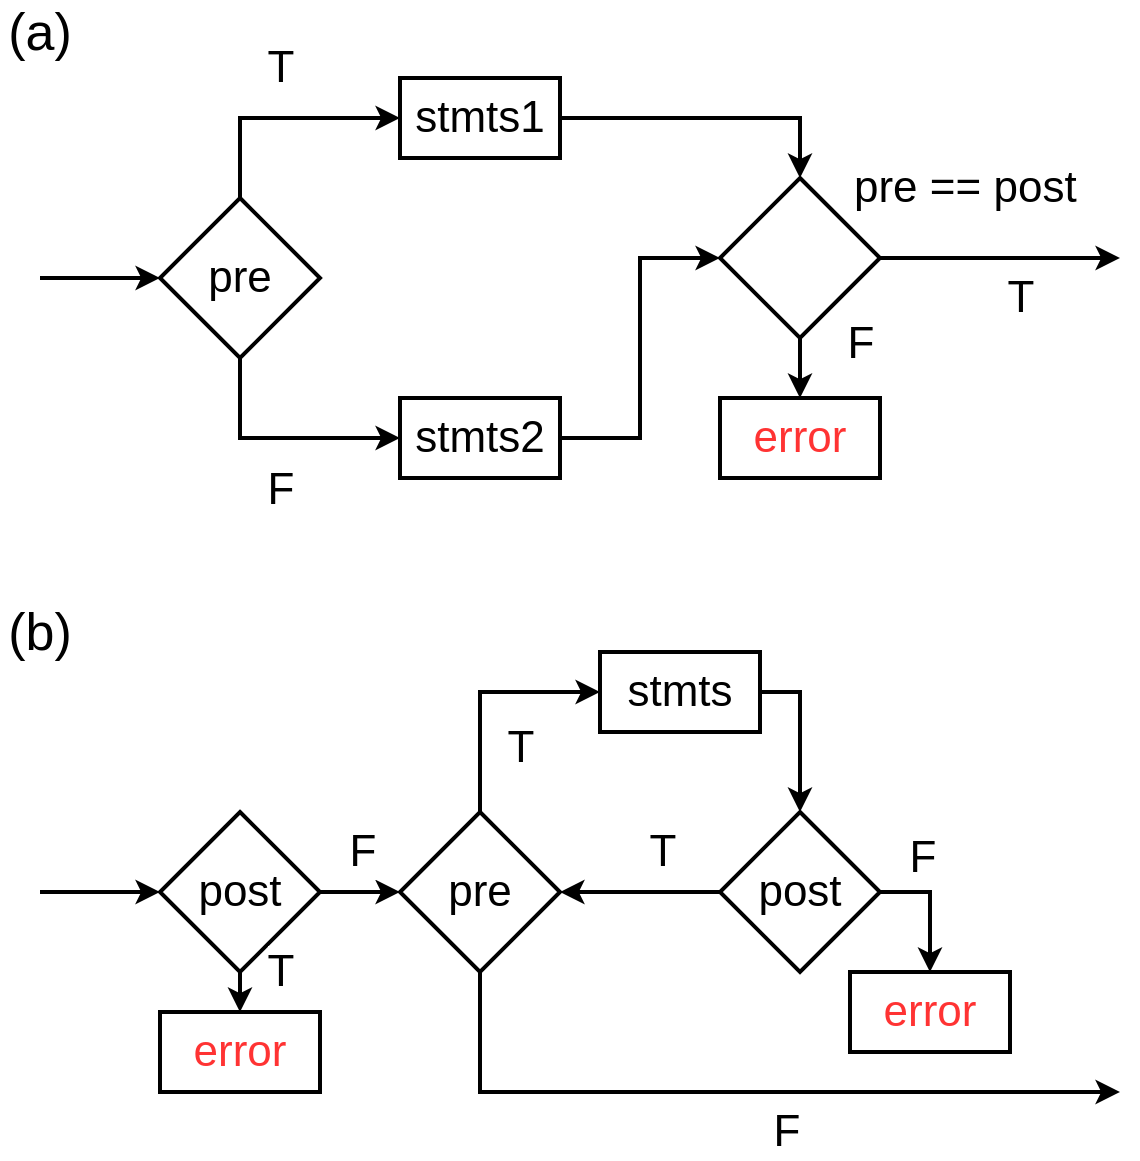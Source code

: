 <mxfile version="12.2.2" type="device" pages="1"><diagram id="1TGzGBFMFdDQsibTQ0dI" name="Page-1"><mxGraphModel dx="1341" dy="811" grid="1" gridSize="10" guides="1" tooltips="1" connect="1" arrows="1" fold="1" page="1" pageScale="1" pageWidth="600" pageHeight="600" math="1" shadow="0"><root><mxCell id="0"/><mxCell id="1" parent="0"/><mxCell id="V5Gyx-nigO5SHLxbUgJY-5" value="" style="edgeStyle=orthogonalEdgeStyle;rounded=0;orthogonalLoop=1;jettySize=auto;html=1;strokeWidth=2;exitX=1;exitY=0.5;exitDx=0;exitDy=0;entryX=0.5;entryY=0;entryDx=0;entryDy=0;entryPerimeter=0;fontFamily=Helvetica;" edge="1" parent="1" source="V5Gyx-nigO5SHLxbUgJY-8" target="V5Gyx-nigO5SHLxbUgJY-4"><mxGeometry relative="1" as="geometry"/></mxCell><mxCell id="V5Gyx-nigO5SHLxbUgJY-1" value="&lt;font style=&quot;font-size: 22px&quot;&gt;pre&lt;/font&gt;" style="strokeWidth=2;html=1;shape=mxgraph.flowchart.decision;whiteSpace=wrap;fontFamily=Helvetica;" vertex="1" parent="1"><mxGeometry x="80" y="113" width="80" height="80" as="geometry"/></mxCell><mxCell id="V5Gyx-nigO5SHLxbUgJY-4" value="" style="strokeWidth=2;html=1;shape=mxgraph.flowchart.decision;whiteSpace=wrap;fontFamily=Helvetica;" vertex="1" parent="1"><mxGeometry x="360" y="103" width="80" height="80" as="geometry"/></mxCell><mxCell id="V5Gyx-nigO5SHLxbUgJY-2" value="" style="endArrow=classic;html=1;strokeWidth=2;entryX=0;entryY=0.5;entryDx=0;entryDy=0;entryPerimeter=0;fontFamily=Helvetica;" edge="1" parent="1" target="V5Gyx-nigO5SHLxbUgJY-1"><mxGeometry width="50" height="50" relative="1" as="geometry"><mxPoint x="20" y="153" as="sourcePoint"/><mxPoint x="180" y="203" as="targetPoint"/></mxGeometry></mxCell><mxCell id="V5Gyx-nigO5SHLxbUgJY-8" value="&lt;font style=&quot;font-size: 22px&quot;&gt;stmts1&lt;/font&gt;" style="rounded=0;whiteSpace=wrap;html=1;strokeWidth=2;fontFamily=Helvetica;" vertex="1" parent="1"><mxGeometry x="200" y="53" width="80" height="40" as="geometry"/></mxCell><mxCell id="V5Gyx-nigO5SHLxbUgJY-9" value="&lt;font style=&quot;font-size: 22px&quot;&gt;stmts2&lt;/font&gt;" style="rounded=0;whiteSpace=wrap;html=1;strokeWidth=2;fontFamily=Helvetica;" vertex="1" parent="1"><mxGeometry x="200" y="213" width="80" height="40" as="geometry"/></mxCell><mxCell id="V5Gyx-nigO5SHLxbUgJY-14" value="" style="edgeStyle=orthogonalEdgeStyle;rounded=0;orthogonalLoop=1;jettySize=auto;html=1;strokeWidth=2;exitX=1;exitY=0.5;exitDx=0;exitDy=0;entryX=0;entryY=0.5;entryDx=0;entryDy=0;entryPerimeter=0;fontFamily=Helvetica;" edge="1" parent="1" source="V5Gyx-nigO5SHLxbUgJY-9" target="V5Gyx-nigO5SHLxbUgJY-4"><mxGeometry relative="1" as="geometry"><mxPoint x="450" y="23" as="sourcePoint"/><mxPoint x="620" y="103" as="targetPoint"/><Array as="points"><mxPoint x="320" y="233"/><mxPoint x="320" y="143"/></Array></mxGeometry></mxCell><mxCell id="V5Gyx-nigO5SHLxbUgJY-15" value="" style="edgeStyle=orthogonalEdgeStyle;rounded=0;orthogonalLoop=1;jettySize=auto;html=1;strokeWidth=2;entryX=0;entryY=0.5;entryDx=0;entryDy=0;exitX=0.5;exitY=1;exitDx=0;exitDy=0;exitPerimeter=0;fontFamily=Helvetica;" edge="1" parent="1" source="V5Gyx-nigO5SHLxbUgJY-1" target="V5Gyx-nigO5SHLxbUgJY-9"><mxGeometry relative="1" as="geometry"><mxPoint x="110" y="333" as="sourcePoint"/><mxPoint x="620" y="223" as="targetPoint"/></mxGeometry></mxCell><mxCell id="V5Gyx-nigO5SHLxbUgJY-18" value="&lt;font style=&quot;font-size: 22px&quot;&gt;F&lt;/font&gt;" style="text;html=1;resizable=0;points=[];align=center;verticalAlign=middle;labelBackgroundColor=#ffffff;fontFamily=Helvetica;" vertex="1" connectable="0" parent="V5Gyx-nigO5SHLxbUgJY-15"><mxGeometry x="-0.429" y="18" relative="1" as="geometry"><mxPoint x="2" y="31" as="offset"/></mxGeometry></mxCell><mxCell id="V5Gyx-nigO5SHLxbUgJY-16" value="" style="edgeStyle=orthogonalEdgeStyle;rounded=0;orthogonalLoop=1;jettySize=auto;html=1;strokeWidth=2;entryX=0;entryY=0.5;entryDx=0;entryDy=0;exitX=0.5;exitY=0;exitDx=0;exitDy=0;exitPerimeter=0;fontFamily=Helvetica;" edge="1" parent="1" source="V5Gyx-nigO5SHLxbUgJY-1" target="V5Gyx-nigO5SHLxbUgJY-8"><mxGeometry relative="1" as="geometry"><mxPoint x="190" y="223" as="sourcePoint"/><mxPoint x="330" y="303" as="targetPoint"/></mxGeometry></mxCell><mxCell id="V5Gyx-nigO5SHLxbUgJY-17" value="&lt;font style=&quot;font-size: 22px&quot;&gt;T&lt;/font&gt;" style="text;html=1;resizable=0;points=[];align=center;verticalAlign=middle;labelBackgroundColor=#ffffff;fontFamily=Helvetica;" vertex="1" connectable="0" parent="V5Gyx-nigO5SHLxbUgJY-16"><mxGeometry x="-0.457" y="-19" relative="1" as="geometry"><mxPoint x="1" y="-33" as="offset"/></mxGeometry></mxCell><mxCell id="V5Gyx-nigO5SHLxbUgJY-19" value="" style="edgeStyle=orthogonalEdgeStyle;rounded=0;orthogonalLoop=1;jettySize=auto;html=1;strokeWidth=2;exitX=1;exitY=0.5;exitDx=0;exitDy=0;exitPerimeter=0;fontFamily=Helvetica;" edge="1" parent="1" source="V5Gyx-nigO5SHLxbUgJY-4"><mxGeometry relative="1" as="geometry"><mxPoint x="120" y="103" as="sourcePoint"/><mxPoint x="560" y="143" as="targetPoint"/><Array as="points"><mxPoint x="560" y="143"/></Array></mxGeometry></mxCell><mxCell id="V5Gyx-nigO5SHLxbUgJY-20" value="&lt;font style=&quot;font-size: 22px&quot;&gt;T&lt;/font&gt;" style="text;html=1;resizable=0;points=[];align=center;verticalAlign=middle;labelBackgroundColor=#ffffff;fontFamily=Helvetica;" vertex="1" connectable="0" parent="V5Gyx-nigO5SHLxbUgJY-19"><mxGeometry x="-0.457" y="-19" relative="1" as="geometry"><mxPoint x="37" y="1" as="offset"/></mxGeometry></mxCell><mxCell id="V5Gyx-nigO5SHLxbUgJY-21" value="" style="edgeStyle=orthogonalEdgeStyle;rounded=0;orthogonalLoop=1;jettySize=auto;html=1;strokeWidth=2;exitX=0.5;exitY=1;exitDx=0;exitDy=0;exitPerimeter=0;fontFamily=Helvetica;entryX=0.5;entryY=0;entryDx=0;entryDy=0;" edge="1" parent="1" source="V5Gyx-nigO5SHLxbUgJY-4" target="V5Gyx-nigO5SHLxbUgJY-23"><mxGeometry relative="1" as="geometry"><mxPoint x="120" y="223" as="sourcePoint"/><mxPoint x="550" y="213" as="targetPoint"/></mxGeometry></mxCell><mxCell id="V5Gyx-nigO5SHLxbUgJY-22" value="&lt;font style=&quot;font-size: 22px&quot;&gt;F&lt;/font&gt;" style="text;html=1;resizable=0;points=[];align=center;verticalAlign=middle;labelBackgroundColor=#ffffff;fontFamily=Helvetica;" vertex="1" connectable="0" parent="V5Gyx-nigO5SHLxbUgJY-21"><mxGeometry x="-0.429" y="18" relative="1" as="geometry"><mxPoint x="12" y="-6" as="offset"/></mxGeometry></mxCell><mxCell id="V5Gyx-nigO5SHLxbUgJY-23" value="&lt;font style=&quot;font-size: 22px&quot; color=&quot;#ff3333&quot;&gt;error&lt;/font&gt;" style="rounded=0;whiteSpace=wrap;html=1;strokeWidth=2;fontFamily=Helvetica;" vertex="1" parent="1"><mxGeometry x="360" y="213" width="80" height="40" as="geometry"/></mxCell><mxCell id="V5Gyx-nigO5SHLxbUgJY-24" value="" style="edgeStyle=orthogonalEdgeStyle;rounded=0;orthogonalLoop=1;jettySize=auto;html=1;strokeWidth=2;exitX=1;exitY=0.5;exitDx=0;exitDy=0;entryX=0.5;entryY=0;entryDx=0;entryDy=0;entryPerimeter=0;fontFamily=Helvetica;" edge="1" parent="1" source="V5Gyx-nigO5SHLxbUgJY-28" target="V5Gyx-nigO5SHLxbUgJY-26"><mxGeometry relative="1" as="geometry"><Array as="points"><mxPoint x="400" y="360"/></Array></mxGeometry></mxCell><mxCell id="V5Gyx-nigO5SHLxbUgJY-25" value="&lt;font style=&quot;font-size: 22px&quot;&gt;post&lt;/font&gt;" style="strokeWidth=2;html=1;shape=mxgraph.flowchart.decision;whiteSpace=wrap;fontFamily=Helvetica;" vertex="1" parent="1"><mxGeometry x="80" y="420" width="80" height="80" as="geometry"/></mxCell><mxCell id="V5Gyx-nigO5SHLxbUgJY-26" value="&lt;font style=&quot;font-size: 22px&quot;&gt;post&lt;/font&gt;" style="strokeWidth=2;html=1;shape=mxgraph.flowchart.decision;whiteSpace=wrap;fontFamily=Helvetica;" vertex="1" parent="1"><mxGeometry x="360" y="420" width="80" height="80" as="geometry"/></mxCell><mxCell id="V5Gyx-nigO5SHLxbUgJY-27" value="" style="endArrow=classic;html=1;strokeWidth=2;entryX=0;entryY=0.5;entryDx=0;entryDy=0;entryPerimeter=0;fontFamily=Helvetica;" edge="1" parent="1" target="V5Gyx-nigO5SHLxbUgJY-25"><mxGeometry width="50" height="50" relative="1" as="geometry"><mxPoint x="20" y="460" as="sourcePoint"/><mxPoint x="180" y="510" as="targetPoint"/></mxGeometry></mxCell><mxCell id="V5Gyx-nigO5SHLxbUgJY-28" value="&lt;font style=&quot;font-size: 22px&quot;&gt;stmts&lt;br&gt;&lt;/font&gt;" style="rounded=0;whiteSpace=wrap;html=1;strokeWidth=2;fontFamily=Helvetica;" vertex="1" parent="1"><mxGeometry x="300" y="340" width="80" height="40" as="geometry"/></mxCell><mxCell id="V5Gyx-nigO5SHLxbUgJY-31" value="" style="edgeStyle=orthogonalEdgeStyle;rounded=0;orthogonalLoop=1;jettySize=auto;html=1;strokeWidth=2;exitX=1;exitY=0.5;exitDx=0;exitDy=0;exitPerimeter=0;fontFamily=Helvetica;entryX=0;entryY=0.5;entryDx=0;entryDy=0;entryPerimeter=0;" edge="1" parent="1" source="V5Gyx-nigO5SHLxbUgJY-25" target="V5Gyx-nigO5SHLxbUgJY-40"><mxGeometry relative="1" as="geometry"><mxPoint x="110" y="640" as="sourcePoint"/><mxPoint x="300" y="450" as="targetPoint"/></mxGeometry></mxCell><mxCell id="V5Gyx-nigO5SHLxbUgJY-32" value="&lt;font style=&quot;font-size: 22px&quot;&gt;F&lt;/font&gt;" style="text;html=1;resizable=0;points=[];align=center;verticalAlign=middle;labelBackgroundColor=#ffffff;fontFamily=Helvetica;" vertex="1" connectable="0" parent="V5Gyx-nigO5SHLxbUgJY-31"><mxGeometry x="-0.429" y="18" relative="1" as="geometry"><mxPoint x="9" y="-2" as="offset"/></mxGeometry></mxCell><mxCell id="V5Gyx-nigO5SHLxbUgJY-33" value="" style="edgeStyle=orthogonalEdgeStyle;rounded=0;orthogonalLoop=1;jettySize=auto;html=1;strokeWidth=2;entryX=0;entryY=0.5;entryDx=0;entryDy=0;exitX=0.5;exitY=0;exitDx=0;exitDy=0;exitPerimeter=0;fontFamily=Helvetica;" edge="1" parent="1" source="V5Gyx-nigO5SHLxbUgJY-40" target="V5Gyx-nigO5SHLxbUgJY-28"><mxGeometry relative="1" as="geometry"><mxPoint x="190" y="530" as="sourcePoint"/><mxPoint x="330" y="610" as="targetPoint"/></mxGeometry></mxCell><mxCell id="V5Gyx-nigO5SHLxbUgJY-34" value="&lt;font style=&quot;font-size: 22px&quot;&gt;T&lt;/font&gt;" style="text;html=1;resizable=0;points=[];align=center;verticalAlign=middle;labelBackgroundColor=#ffffff;fontFamily=Helvetica;" vertex="1" connectable="0" parent="V5Gyx-nigO5SHLxbUgJY-33"><mxGeometry x="-0.457" y="-19" relative="1" as="geometry"><mxPoint x="1" as="offset"/></mxGeometry></mxCell><mxCell id="V5Gyx-nigO5SHLxbUgJY-35" value="" style="edgeStyle=orthogonalEdgeStyle;rounded=0;orthogonalLoop=1;jettySize=auto;html=1;strokeWidth=2;fontFamily=Helvetica;entryX=1;entryY=0.5;entryDx=0;entryDy=0;entryPerimeter=0;" edge="1" parent="1" source="V5Gyx-nigO5SHLxbUgJY-26" target="V5Gyx-nigO5SHLxbUgJY-40"><mxGeometry relative="1" as="geometry"><mxPoint x="170" y="410" as="sourcePoint"/><mxPoint x="750" y="460" as="targetPoint"/><Array as="points"/></mxGeometry></mxCell><mxCell id="V5Gyx-nigO5SHLxbUgJY-36" value="&lt;font style=&quot;font-size: 22px&quot;&gt;T&lt;/font&gt;" style="text;html=1;resizable=0;points=[];align=center;verticalAlign=middle;labelBackgroundColor=#ffffff;fontFamily=Helvetica;" vertex="1" connectable="0" parent="V5Gyx-nigO5SHLxbUgJY-35"><mxGeometry x="-0.457" y="-19" relative="1" as="geometry"><mxPoint x="-8" y="-1" as="offset"/></mxGeometry></mxCell><mxCell id="V5Gyx-nigO5SHLxbUgJY-37" value="" style="edgeStyle=orthogonalEdgeStyle;rounded=0;orthogonalLoop=1;jettySize=auto;html=1;strokeWidth=2;exitX=1;exitY=0.5;exitDx=0;exitDy=0;exitPerimeter=0;fontFamily=Helvetica;entryX=0.5;entryY=0;entryDx=0;entryDy=0;" edge="1" parent="1" source="V5Gyx-nigO5SHLxbUgJY-26" target="V5Gyx-nigO5SHLxbUgJY-39"><mxGeometry relative="1" as="geometry"><mxPoint x="170" y="530" as="sourcePoint"/><mxPoint x="610" y="470" as="targetPoint"/><Array as="points"/></mxGeometry></mxCell><mxCell id="V5Gyx-nigO5SHLxbUgJY-38" value="&lt;font style=&quot;font-size: 22px&quot;&gt;F&lt;/font&gt;" style="text;html=1;resizable=0;points=[];align=center;verticalAlign=middle;labelBackgroundColor=#ffffff;fontFamily=Helvetica;" vertex="1" connectable="0" parent="V5Gyx-nigO5SHLxbUgJY-37"><mxGeometry x="-0.429" y="18" relative="1" as="geometry"><mxPoint x="2" y="1" as="offset"/></mxGeometry></mxCell><mxCell id="V5Gyx-nigO5SHLxbUgJY-39" value="&lt;font style=&quot;font-size: 22px&quot; color=&quot;#ff3333&quot;&gt;error&lt;/font&gt;" style="rounded=0;whiteSpace=wrap;html=1;strokeWidth=2;fontFamily=Helvetica;" vertex="1" parent="1"><mxGeometry x="425" y="500" width="80" height="40" as="geometry"/></mxCell><mxCell id="V5Gyx-nigO5SHLxbUgJY-40" value="&lt;font style=&quot;font-size: 22px&quot;&gt;pre&lt;/font&gt;" style="strokeWidth=2;html=1;shape=mxgraph.flowchart.decision;whiteSpace=wrap;fontFamily=Helvetica;" vertex="1" parent="1"><mxGeometry x="200" y="420" width="80" height="80" as="geometry"/></mxCell><mxCell id="V5Gyx-nigO5SHLxbUgJY-45" value="&lt;font style=&quot;font-size: 22px&quot;&gt;T&lt;/font&gt;" style="edgeStyle=orthogonalEdgeStyle;rounded=0;orthogonalLoop=1;jettySize=auto;html=1;strokeWidth=2;fontFamily=Helvetica;exitX=0.5;exitY=1;exitDx=0;exitDy=0;exitPerimeter=0;entryX=0.5;entryY=0;entryDx=0;entryDy=0;" edge="1" parent="1" source="V5Gyx-nigO5SHLxbUgJY-25" target="V5Gyx-nigO5SHLxbUgJY-46"><mxGeometry x="-1" y="20" relative="1" as="geometry"><mxPoint x="180" y="545" as="targetPoint"/><mxPoint as="offset"/></mxGeometry></mxCell><mxCell id="V5Gyx-nigO5SHLxbUgJY-46" value="&lt;font style=&quot;font-size: 22px&quot; color=&quot;#ff3333&quot;&gt;error&lt;/font&gt;" style="rounded=0;whiteSpace=wrap;html=1;strokeWidth=2;fontFamily=Helvetica;" vertex="1" parent="1"><mxGeometry x="80" y="520" width="80" height="40" as="geometry"/></mxCell><mxCell id="V5Gyx-nigO5SHLxbUgJY-47" value="" style="edgeStyle=orthogonalEdgeStyle;rounded=0;orthogonalLoop=1;jettySize=auto;html=1;strokeWidth=2;exitX=0.5;exitY=1;exitDx=0;exitDy=0;exitPerimeter=0;fontFamily=Helvetica;" edge="1" parent="1" source="V5Gyx-nigO5SHLxbUgJY-40"><mxGeometry relative="1" as="geometry"><mxPoint x="385" y="535" as="sourcePoint"/><mxPoint x="560" y="560" as="targetPoint"/><Array as="points"><mxPoint x="240" y="560"/></Array></mxGeometry></mxCell><mxCell id="V5Gyx-nigO5SHLxbUgJY-48" value="&lt;font style=&quot;font-size: 22px&quot;&gt;F&lt;/font&gt;" style="text;html=1;resizable=0;points=[];align=center;verticalAlign=middle;labelBackgroundColor=#ffffff;fontFamily=Helvetica;" vertex="1" connectable="0" parent="V5Gyx-nigO5SHLxbUgJY-47"><mxGeometry x="-0.457" y="-19" relative="1" as="geometry"><mxPoint x="110" y="1" as="offset"/></mxGeometry></mxCell><mxCell id="V5Gyx-nigO5SHLxbUgJY-49" value="&lt;font style=&quot;font-size: 22px&quot;&gt;pre == post&lt;/font&gt;" style="text;html=1;fontFamily=Helvetica;labelBackgroundColor=#ffffff;" vertex="1" parent="1"><mxGeometry x="425" y="88" width="120" height="30" as="geometry"/></mxCell><mxCell id="V5Gyx-nigO5SHLxbUgJY-52" value="(a)" style="text;html=1;strokeColor=none;fillColor=none;align=center;verticalAlign=middle;whiteSpace=wrap;rounded=0;labelBackgroundColor=#ffffff;fontFamily=Helvetica;fontSize=26;" vertex="1" parent="1"><mxGeometry y="20" width="40" height="20" as="geometry"/></mxCell><mxCell id="V5Gyx-nigO5SHLxbUgJY-54" value="(b)" style="text;html=1;strokeColor=none;fillColor=none;align=center;verticalAlign=middle;whiteSpace=wrap;rounded=0;labelBackgroundColor=#ffffff;fontFamily=Helvetica;fontSize=26;" vertex="1" parent="1"><mxGeometry y="320" width="40" height="20" as="geometry"/></mxCell></root></mxGraphModel></diagram></mxfile>